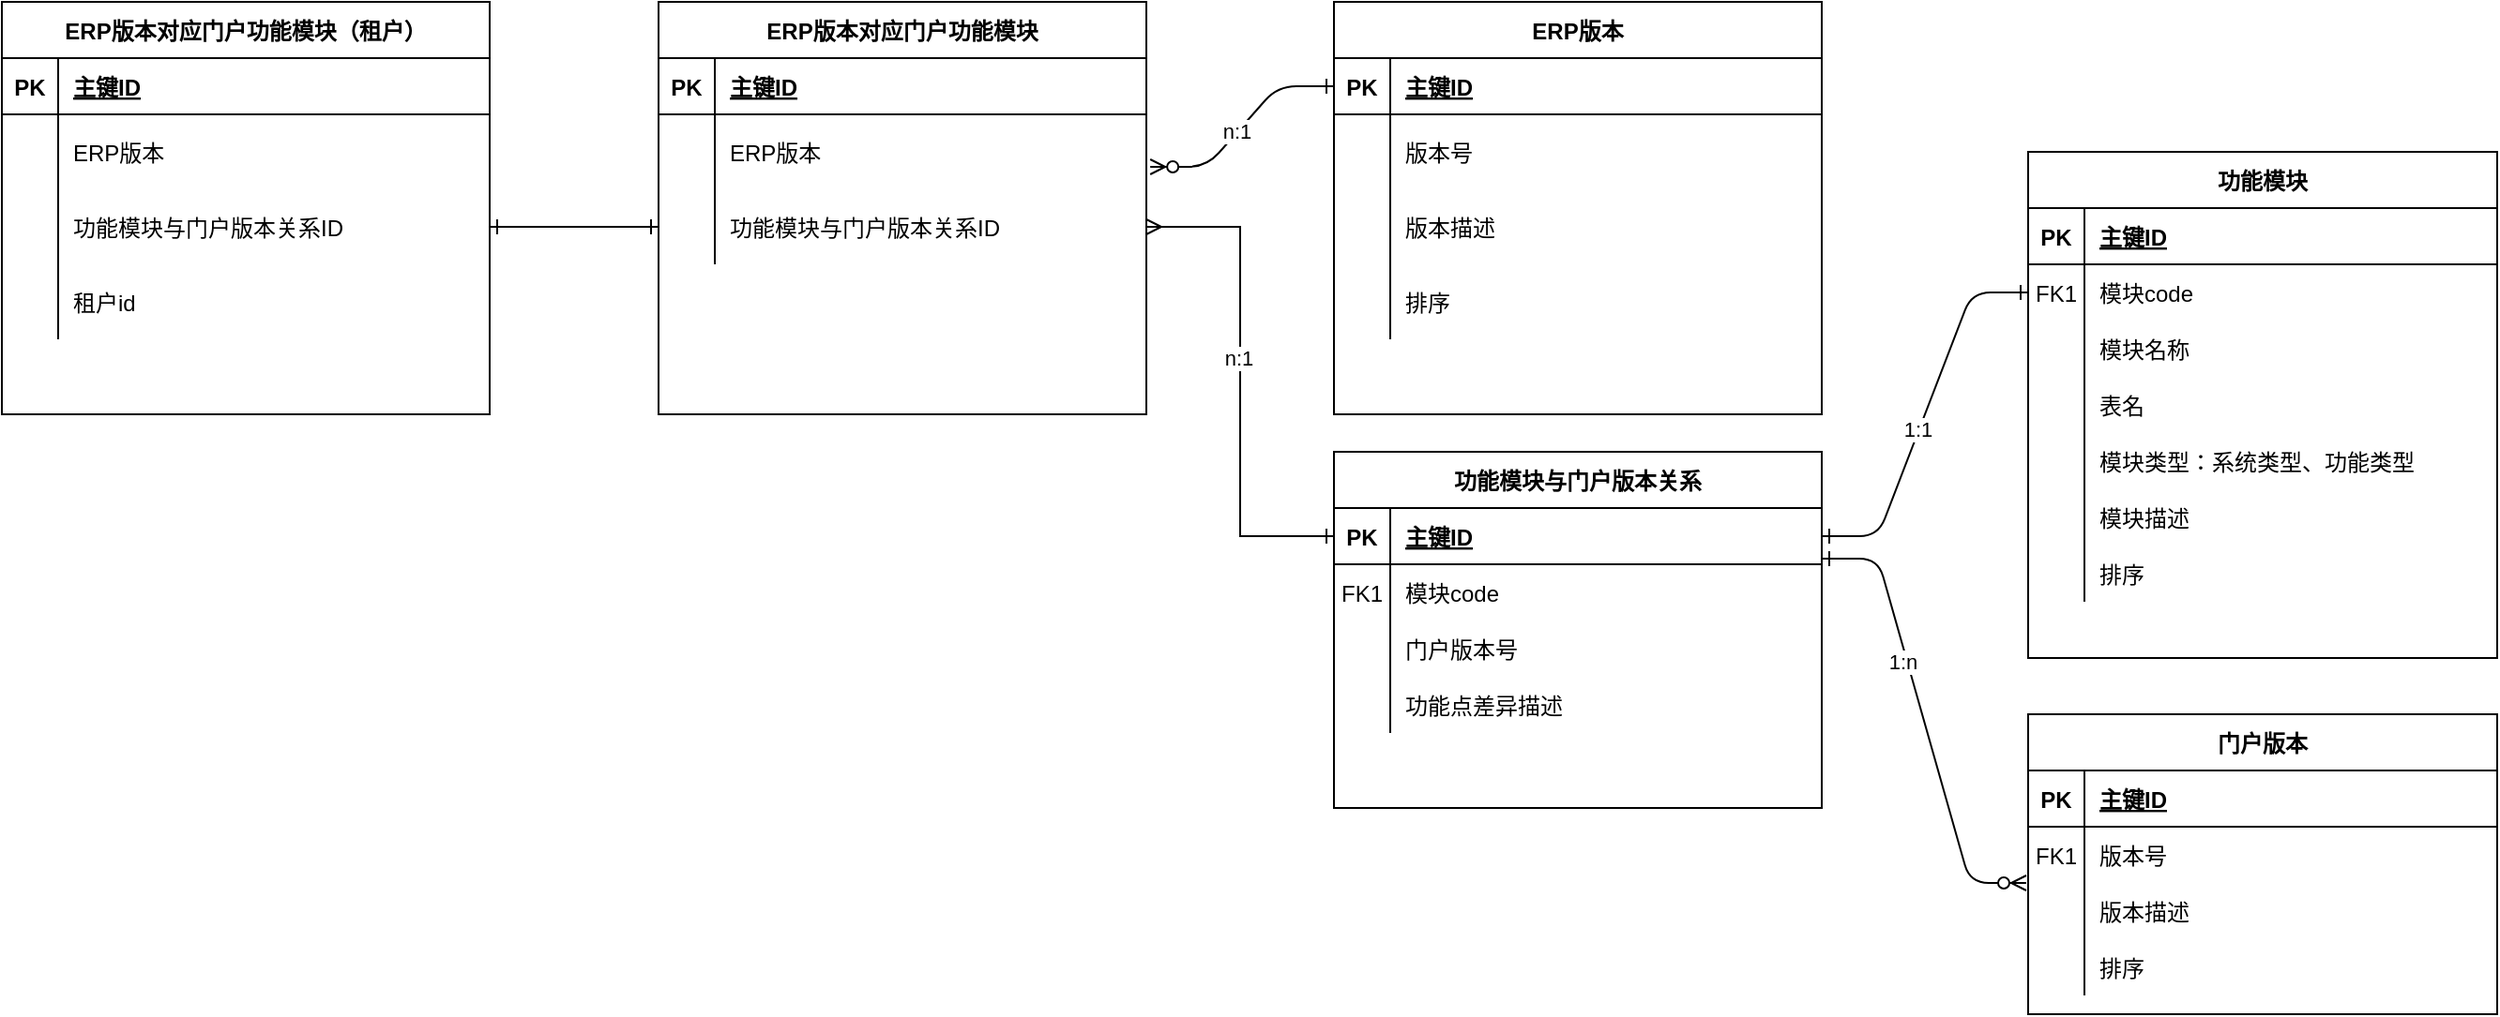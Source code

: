 <mxfile version="14.8.0" type="github">
  <diagram id="R2lEEEUBdFMjLlhIrx00" name="Page-1">
    <mxGraphModel dx="2272" dy="714" grid="1" gridSize="10" guides="1" tooltips="1" connect="1" arrows="1" fold="1" page="1" pageScale="1" pageWidth="850" pageHeight="1100" math="0" shadow="0" extFonts="Permanent Marker^https://fonts.googleapis.com/css?family=Permanent+Marker">
      <root>
        <mxCell id="0" />
        <mxCell id="1" parent="0" />
        <mxCell id="C-vyLk0tnHw3VtMMgP7b-1" value="" style="edgeStyle=entityRelationEdgeStyle;endArrow=ERzeroToMany;startArrow=ERone;endFill=1;startFill=0;entryX=1.008;entryY=0.7;entryDx=0;entryDy=0;entryPerimeter=0;" parent="1" source="C-vyLk0tnHw3VtMMgP7b-24" target="NYmwOqSYR06NfvhQdzBS-30" edge="1">
          <mxGeometry width="100" height="100" relative="1" as="geometry">
            <mxPoint x="340" y="720" as="sourcePoint" />
            <mxPoint x="500" y="330" as="targetPoint" />
          </mxGeometry>
        </mxCell>
        <mxCell id="NYmwOqSYR06NfvhQdzBS-59" value="n:1" style="edgeLabel;html=1;align=center;verticalAlign=middle;resizable=0;points=[];" vertex="1" connectable="0" parent="C-vyLk0tnHw3VtMMgP7b-1">
          <mxGeometry x="0.053" y="-1" relative="1" as="geometry">
            <mxPoint as="offset" />
          </mxGeometry>
        </mxCell>
        <mxCell id="C-vyLk0tnHw3VtMMgP7b-12" value="" style="edgeStyle=entityRelationEdgeStyle;endArrow=ERone;startArrow=ERone;endFill=0;startFill=0;" parent="1" source="C-vyLk0tnHw3VtMMgP7b-3" target="C-vyLk0tnHw3VtMMgP7b-17" edge="1">
          <mxGeometry width="100" height="100" relative="1" as="geometry">
            <mxPoint x="400" y="180" as="sourcePoint" />
            <mxPoint x="460" y="205" as="targetPoint" />
          </mxGeometry>
        </mxCell>
        <mxCell id="NYmwOqSYR06NfvhQdzBS-25" value="1:1" style="edgeLabel;html=1;align=center;verticalAlign=middle;resizable=0;points=[];" vertex="1" connectable="0" parent="C-vyLk0tnHw3VtMMgP7b-12">
          <mxGeometry x="-0.089" y="1" relative="1" as="geometry">
            <mxPoint as="offset" />
          </mxGeometry>
        </mxCell>
        <mxCell id="C-vyLk0tnHw3VtMMgP7b-2" value="功能模块与门户版本关系" style="shape=table;startSize=30;container=1;collapsible=1;childLayout=tableLayout;fixedRows=1;rowLines=0;fontStyle=1;align=center;resizeLast=1;" parent="1" vertex="1">
          <mxGeometry x="670" y="330" width="260" height="190" as="geometry" />
        </mxCell>
        <mxCell id="C-vyLk0tnHw3VtMMgP7b-3" value="" style="shape=partialRectangle;collapsible=0;dropTarget=0;pointerEvents=0;fillColor=none;points=[[0,0.5],[1,0.5]];portConstraint=eastwest;top=0;left=0;right=0;bottom=1;" parent="C-vyLk0tnHw3VtMMgP7b-2" vertex="1">
          <mxGeometry y="30" width="260" height="30" as="geometry" />
        </mxCell>
        <mxCell id="C-vyLk0tnHw3VtMMgP7b-4" value="PK" style="shape=partialRectangle;overflow=hidden;connectable=0;fillColor=none;top=0;left=0;bottom=0;right=0;fontStyle=1;" parent="C-vyLk0tnHw3VtMMgP7b-3" vertex="1">
          <mxGeometry width="30" height="30" as="geometry" />
        </mxCell>
        <mxCell id="C-vyLk0tnHw3VtMMgP7b-5" value="主键ID" style="shape=partialRectangle;overflow=hidden;connectable=0;fillColor=none;top=0;left=0;bottom=0;right=0;align=left;spacingLeft=6;fontStyle=5;" parent="C-vyLk0tnHw3VtMMgP7b-3" vertex="1">
          <mxGeometry x="30" width="230" height="30" as="geometry" />
        </mxCell>
        <mxCell id="C-vyLk0tnHw3VtMMgP7b-6" value="" style="shape=partialRectangle;collapsible=0;dropTarget=0;pointerEvents=0;fillColor=none;points=[[0,0.5],[1,0.5]];portConstraint=eastwest;top=0;left=0;right=0;bottom=0;" parent="C-vyLk0tnHw3VtMMgP7b-2" vertex="1">
          <mxGeometry y="60" width="260" height="30" as="geometry" />
        </mxCell>
        <mxCell id="C-vyLk0tnHw3VtMMgP7b-7" value="FK1" style="shape=partialRectangle;overflow=hidden;connectable=0;fillColor=none;top=0;left=0;bottom=0;right=0;" parent="C-vyLk0tnHw3VtMMgP7b-6" vertex="1">
          <mxGeometry width="30" height="30" as="geometry" />
        </mxCell>
        <mxCell id="C-vyLk0tnHw3VtMMgP7b-8" value="模块code" style="shape=partialRectangle;overflow=hidden;connectable=0;fillColor=none;top=0;left=0;bottom=0;right=0;align=left;spacingLeft=6;" parent="C-vyLk0tnHw3VtMMgP7b-6" vertex="1">
          <mxGeometry x="30" width="230" height="30" as="geometry" />
        </mxCell>
        <mxCell id="C-vyLk0tnHw3VtMMgP7b-9" value="" style="shape=partialRectangle;collapsible=0;dropTarget=0;pointerEvents=0;fillColor=none;points=[[0,0.5],[1,0.5]];portConstraint=eastwest;top=0;left=0;right=0;bottom=0;" parent="C-vyLk0tnHw3VtMMgP7b-2" vertex="1">
          <mxGeometry y="90" width="260" height="30" as="geometry" />
        </mxCell>
        <mxCell id="C-vyLk0tnHw3VtMMgP7b-10" value="" style="shape=partialRectangle;overflow=hidden;connectable=0;fillColor=none;top=0;left=0;bottom=0;right=0;" parent="C-vyLk0tnHw3VtMMgP7b-9" vertex="1">
          <mxGeometry width="30" height="30" as="geometry" />
        </mxCell>
        <mxCell id="C-vyLk0tnHw3VtMMgP7b-11" value="门户版本号" style="shape=partialRectangle;overflow=hidden;connectable=0;fillColor=none;top=0;left=0;bottom=0;right=0;align=left;spacingLeft=6;" parent="C-vyLk0tnHw3VtMMgP7b-9" vertex="1">
          <mxGeometry x="30" width="230" height="30" as="geometry" />
        </mxCell>
        <mxCell id="NYmwOqSYR06NfvhQdzBS-78" value="" style="shape=partialRectangle;collapsible=0;dropTarget=0;pointerEvents=0;fillColor=none;points=[[0,0.5],[1,0.5]];portConstraint=eastwest;top=0;left=0;right=0;bottom=0;" vertex="1" parent="C-vyLk0tnHw3VtMMgP7b-2">
          <mxGeometry y="120" width="260" height="30" as="geometry" />
        </mxCell>
        <mxCell id="NYmwOqSYR06NfvhQdzBS-79" value="" style="shape=partialRectangle;overflow=hidden;connectable=0;fillColor=none;top=0;left=0;bottom=0;right=0;" vertex="1" parent="NYmwOqSYR06NfvhQdzBS-78">
          <mxGeometry width="30" height="30" as="geometry" />
        </mxCell>
        <mxCell id="NYmwOqSYR06NfvhQdzBS-80" value="功能点差异描述" style="shape=partialRectangle;overflow=hidden;connectable=0;fillColor=none;top=0;left=0;bottom=0;right=0;align=left;spacingLeft=6;" vertex="1" parent="NYmwOqSYR06NfvhQdzBS-78">
          <mxGeometry x="30" width="230" height="30" as="geometry" />
        </mxCell>
        <mxCell id="C-vyLk0tnHw3VtMMgP7b-13" value="功能模块" style="shape=table;startSize=30;container=1;collapsible=1;childLayout=tableLayout;fixedRows=1;rowLines=0;fontStyle=1;align=center;resizeLast=1;" parent="1" vertex="1">
          <mxGeometry x="1040" y="170" width="250" height="270" as="geometry" />
        </mxCell>
        <mxCell id="C-vyLk0tnHw3VtMMgP7b-14" value="" style="shape=partialRectangle;collapsible=0;dropTarget=0;pointerEvents=0;fillColor=none;points=[[0,0.5],[1,0.5]];portConstraint=eastwest;top=0;left=0;right=0;bottom=1;" parent="C-vyLk0tnHw3VtMMgP7b-13" vertex="1">
          <mxGeometry y="30" width="250" height="30" as="geometry" />
        </mxCell>
        <mxCell id="C-vyLk0tnHw3VtMMgP7b-15" value="PK" style="shape=partialRectangle;overflow=hidden;connectable=0;fillColor=none;top=0;left=0;bottom=0;right=0;fontStyle=1;" parent="C-vyLk0tnHw3VtMMgP7b-14" vertex="1">
          <mxGeometry width="30" height="30" as="geometry" />
        </mxCell>
        <mxCell id="C-vyLk0tnHw3VtMMgP7b-16" value="主键ID" style="shape=partialRectangle;overflow=hidden;connectable=0;fillColor=none;top=0;left=0;bottom=0;right=0;align=left;spacingLeft=6;fontStyle=5;" parent="C-vyLk0tnHw3VtMMgP7b-14" vertex="1">
          <mxGeometry x="30" width="220" height="30" as="geometry" />
        </mxCell>
        <mxCell id="C-vyLk0tnHw3VtMMgP7b-17" value="" style="shape=partialRectangle;collapsible=0;dropTarget=0;pointerEvents=0;fillColor=none;points=[[0,0.5],[1,0.5]];portConstraint=eastwest;top=0;left=0;right=0;bottom=0;" parent="C-vyLk0tnHw3VtMMgP7b-13" vertex="1">
          <mxGeometry y="60" width="250" height="30" as="geometry" />
        </mxCell>
        <mxCell id="C-vyLk0tnHw3VtMMgP7b-18" value="FK1" style="shape=partialRectangle;overflow=hidden;connectable=0;fillColor=none;top=0;left=0;bottom=0;right=0;" parent="C-vyLk0tnHw3VtMMgP7b-17" vertex="1">
          <mxGeometry width="30" height="30" as="geometry" />
        </mxCell>
        <mxCell id="C-vyLk0tnHw3VtMMgP7b-19" value="模块code" style="shape=partialRectangle;overflow=hidden;connectable=0;fillColor=none;top=0;left=0;bottom=0;right=0;align=left;spacingLeft=6;" parent="C-vyLk0tnHw3VtMMgP7b-17" vertex="1">
          <mxGeometry x="30" width="220" height="30" as="geometry" />
        </mxCell>
        <mxCell id="C-vyLk0tnHw3VtMMgP7b-20" value="" style="shape=partialRectangle;collapsible=0;dropTarget=0;pointerEvents=0;fillColor=none;points=[[0,0.5],[1,0.5]];portConstraint=eastwest;top=0;left=0;right=0;bottom=0;" parent="C-vyLk0tnHw3VtMMgP7b-13" vertex="1">
          <mxGeometry y="90" width="250" height="30" as="geometry" />
        </mxCell>
        <mxCell id="C-vyLk0tnHw3VtMMgP7b-21" value="" style="shape=partialRectangle;overflow=hidden;connectable=0;fillColor=none;top=0;left=0;bottom=0;right=0;" parent="C-vyLk0tnHw3VtMMgP7b-20" vertex="1">
          <mxGeometry width="30" height="30" as="geometry" />
        </mxCell>
        <mxCell id="C-vyLk0tnHw3VtMMgP7b-22" value="模块名称" style="shape=partialRectangle;overflow=hidden;connectable=0;fillColor=none;top=0;left=0;bottom=0;right=0;align=left;spacingLeft=6;" parent="C-vyLk0tnHw3VtMMgP7b-20" vertex="1">
          <mxGeometry x="30" width="220" height="30" as="geometry" />
        </mxCell>
        <mxCell id="NYmwOqSYR06NfvhQdzBS-75" value="" style="shape=partialRectangle;collapsible=0;dropTarget=0;pointerEvents=0;fillColor=none;points=[[0,0.5],[1,0.5]];portConstraint=eastwest;top=0;left=0;right=0;bottom=0;" vertex="1" parent="C-vyLk0tnHw3VtMMgP7b-13">
          <mxGeometry y="120" width="250" height="30" as="geometry" />
        </mxCell>
        <mxCell id="NYmwOqSYR06NfvhQdzBS-76" value="" style="shape=partialRectangle;overflow=hidden;connectable=0;fillColor=none;top=0;left=0;bottom=0;right=0;" vertex="1" parent="NYmwOqSYR06NfvhQdzBS-75">
          <mxGeometry width="30" height="30" as="geometry" />
        </mxCell>
        <mxCell id="NYmwOqSYR06NfvhQdzBS-77" value="表名" style="shape=partialRectangle;overflow=hidden;connectable=0;fillColor=none;top=0;left=0;bottom=0;right=0;align=left;spacingLeft=6;" vertex="1" parent="NYmwOqSYR06NfvhQdzBS-75">
          <mxGeometry x="30" width="220" height="30" as="geometry" />
        </mxCell>
        <mxCell id="NYmwOqSYR06NfvhQdzBS-4" value="" style="shape=partialRectangle;collapsible=0;dropTarget=0;pointerEvents=0;fillColor=none;points=[[0,0.5],[1,0.5]];portConstraint=eastwest;top=0;left=0;right=0;bottom=0;" vertex="1" parent="C-vyLk0tnHw3VtMMgP7b-13">
          <mxGeometry y="150" width="250" height="30" as="geometry" />
        </mxCell>
        <mxCell id="NYmwOqSYR06NfvhQdzBS-5" value="" style="shape=partialRectangle;overflow=hidden;connectable=0;fillColor=none;top=0;left=0;bottom=0;right=0;" vertex="1" parent="NYmwOqSYR06NfvhQdzBS-4">
          <mxGeometry width="30" height="30" as="geometry" />
        </mxCell>
        <mxCell id="NYmwOqSYR06NfvhQdzBS-6" value="模块类型：系统类型、功能类型" style="shape=partialRectangle;overflow=hidden;connectable=0;fillColor=none;top=0;left=0;bottom=0;right=0;align=left;spacingLeft=6;" vertex="1" parent="NYmwOqSYR06NfvhQdzBS-4">
          <mxGeometry x="30" width="220" height="30" as="geometry" />
        </mxCell>
        <mxCell id="NYmwOqSYR06NfvhQdzBS-41" value="" style="shape=partialRectangle;collapsible=0;dropTarget=0;pointerEvents=0;fillColor=none;points=[[0,0.5],[1,0.5]];portConstraint=eastwest;top=0;left=0;right=0;bottom=0;" vertex="1" parent="C-vyLk0tnHw3VtMMgP7b-13">
          <mxGeometry y="180" width="250" height="30" as="geometry" />
        </mxCell>
        <mxCell id="NYmwOqSYR06NfvhQdzBS-42" value="" style="shape=partialRectangle;overflow=hidden;connectable=0;fillColor=none;top=0;left=0;bottom=0;right=0;" vertex="1" parent="NYmwOqSYR06NfvhQdzBS-41">
          <mxGeometry width="30" height="30" as="geometry" />
        </mxCell>
        <mxCell id="NYmwOqSYR06NfvhQdzBS-43" value="模块描述" style="shape=partialRectangle;overflow=hidden;connectable=0;fillColor=none;top=0;left=0;bottom=0;right=0;align=left;spacingLeft=6;" vertex="1" parent="NYmwOqSYR06NfvhQdzBS-41">
          <mxGeometry x="30" width="220" height="30" as="geometry" />
        </mxCell>
        <mxCell id="NYmwOqSYR06NfvhQdzBS-81" value="" style="shape=partialRectangle;collapsible=0;dropTarget=0;pointerEvents=0;fillColor=none;points=[[0,0.5],[1,0.5]];portConstraint=eastwest;top=0;left=0;right=0;bottom=0;" vertex="1" parent="C-vyLk0tnHw3VtMMgP7b-13">
          <mxGeometry y="210" width="250" height="30" as="geometry" />
        </mxCell>
        <mxCell id="NYmwOqSYR06NfvhQdzBS-82" value="" style="shape=partialRectangle;overflow=hidden;connectable=0;fillColor=none;top=0;left=0;bottom=0;right=0;" vertex="1" parent="NYmwOqSYR06NfvhQdzBS-81">
          <mxGeometry width="30" height="30" as="geometry" />
        </mxCell>
        <mxCell id="NYmwOqSYR06NfvhQdzBS-83" value="排序" style="shape=partialRectangle;overflow=hidden;connectable=0;fillColor=none;top=0;left=0;bottom=0;right=0;align=left;spacingLeft=6;" vertex="1" parent="NYmwOqSYR06NfvhQdzBS-81">
          <mxGeometry x="30" width="220" height="30" as="geometry" />
        </mxCell>
        <mxCell id="C-vyLk0tnHw3VtMMgP7b-23" value="ERP版本" style="shape=table;startSize=30;container=1;collapsible=1;childLayout=tableLayout;fixedRows=1;rowLines=0;fontStyle=1;align=center;resizeLast=1;" parent="1" vertex="1">
          <mxGeometry x="670" y="90" width="260" height="220" as="geometry" />
        </mxCell>
        <mxCell id="C-vyLk0tnHw3VtMMgP7b-24" value="" style="shape=partialRectangle;collapsible=0;dropTarget=0;pointerEvents=0;fillColor=none;points=[[0,0.5],[1,0.5]];portConstraint=eastwest;top=0;left=0;right=0;bottom=1;" parent="C-vyLk0tnHw3VtMMgP7b-23" vertex="1">
          <mxGeometry y="30" width="260" height="30" as="geometry" />
        </mxCell>
        <mxCell id="C-vyLk0tnHw3VtMMgP7b-25" value="PK" style="shape=partialRectangle;overflow=hidden;connectable=0;fillColor=none;top=0;left=0;bottom=0;right=0;fontStyle=1;" parent="C-vyLk0tnHw3VtMMgP7b-24" vertex="1">
          <mxGeometry width="30" height="30" as="geometry" />
        </mxCell>
        <mxCell id="C-vyLk0tnHw3VtMMgP7b-26" value="主键ID" style="shape=partialRectangle;overflow=hidden;connectable=0;fillColor=none;top=0;left=0;bottom=0;right=0;align=left;spacingLeft=6;fontStyle=5;" parent="C-vyLk0tnHw3VtMMgP7b-24" vertex="1">
          <mxGeometry x="30" width="230" height="30" as="geometry" />
        </mxCell>
        <mxCell id="C-vyLk0tnHw3VtMMgP7b-27" value="" style="shape=partialRectangle;collapsible=0;dropTarget=0;pointerEvents=0;fillColor=none;points=[[0,0.5],[1,0.5]];portConstraint=eastwest;top=0;left=0;right=0;bottom=0;" parent="C-vyLk0tnHw3VtMMgP7b-23" vertex="1">
          <mxGeometry y="60" width="260" height="40" as="geometry" />
        </mxCell>
        <mxCell id="C-vyLk0tnHw3VtMMgP7b-28" value="" style="shape=partialRectangle;overflow=hidden;connectable=0;fillColor=none;top=0;left=0;bottom=0;right=0;" parent="C-vyLk0tnHw3VtMMgP7b-27" vertex="1">
          <mxGeometry width="30" height="40" as="geometry" />
        </mxCell>
        <mxCell id="C-vyLk0tnHw3VtMMgP7b-29" value="版本号" style="shape=partialRectangle;overflow=hidden;connectable=0;fillColor=none;top=0;left=0;bottom=0;right=0;align=left;spacingLeft=6;" parent="C-vyLk0tnHw3VtMMgP7b-27" vertex="1">
          <mxGeometry x="30" width="230" height="40" as="geometry" />
        </mxCell>
        <mxCell id="NYmwOqSYR06NfvhQdzBS-1" value="" style="shape=partialRectangle;collapsible=0;dropTarget=0;pointerEvents=0;fillColor=none;points=[[0,0.5],[1,0.5]];portConstraint=eastwest;top=0;left=0;right=0;bottom=0;" vertex="1" parent="C-vyLk0tnHw3VtMMgP7b-23">
          <mxGeometry y="100" width="260" height="40" as="geometry" />
        </mxCell>
        <mxCell id="NYmwOqSYR06NfvhQdzBS-2" value="" style="shape=partialRectangle;overflow=hidden;connectable=0;fillColor=none;top=0;left=0;bottom=0;right=0;" vertex="1" parent="NYmwOqSYR06NfvhQdzBS-1">
          <mxGeometry width="30" height="40" as="geometry" />
        </mxCell>
        <mxCell id="NYmwOqSYR06NfvhQdzBS-3" value="版本描述" style="shape=partialRectangle;overflow=hidden;connectable=0;fillColor=none;top=0;left=0;bottom=0;right=0;align=left;spacingLeft=6;" vertex="1" parent="NYmwOqSYR06NfvhQdzBS-1">
          <mxGeometry x="30" width="230" height="40" as="geometry" />
        </mxCell>
        <mxCell id="NYmwOqSYR06NfvhQdzBS-86" value="" style="shape=partialRectangle;collapsible=0;dropTarget=0;pointerEvents=0;fillColor=none;points=[[0,0.5],[1,0.5]];portConstraint=eastwest;top=0;left=0;right=0;bottom=0;" vertex="1" parent="C-vyLk0tnHw3VtMMgP7b-23">
          <mxGeometry y="140" width="260" height="40" as="geometry" />
        </mxCell>
        <mxCell id="NYmwOqSYR06NfvhQdzBS-87" value="" style="shape=partialRectangle;overflow=hidden;connectable=0;fillColor=none;top=0;left=0;bottom=0;right=0;" vertex="1" parent="NYmwOqSYR06NfvhQdzBS-86">
          <mxGeometry width="30" height="40" as="geometry" />
        </mxCell>
        <mxCell id="NYmwOqSYR06NfvhQdzBS-88" value="排序" style="shape=partialRectangle;overflow=hidden;connectable=0;fillColor=none;top=0;left=0;bottom=0;right=0;align=left;spacingLeft=6;" vertex="1" parent="NYmwOqSYR06NfvhQdzBS-86">
          <mxGeometry x="30" width="230" height="40" as="geometry" />
        </mxCell>
        <mxCell id="NYmwOqSYR06NfvhQdzBS-7" value="门户版本" style="shape=table;startSize=30;container=1;collapsible=1;childLayout=tableLayout;fixedRows=1;rowLines=0;fontStyle=1;align=center;resizeLast=1;" vertex="1" parent="1">
          <mxGeometry x="1040" y="470" width="250" height="160" as="geometry" />
        </mxCell>
        <mxCell id="NYmwOqSYR06NfvhQdzBS-8" value="" style="shape=partialRectangle;collapsible=0;dropTarget=0;pointerEvents=0;fillColor=none;points=[[0,0.5],[1,0.5]];portConstraint=eastwest;top=0;left=0;right=0;bottom=1;" vertex="1" parent="NYmwOqSYR06NfvhQdzBS-7">
          <mxGeometry y="30" width="250" height="30" as="geometry" />
        </mxCell>
        <mxCell id="NYmwOqSYR06NfvhQdzBS-9" value="PK" style="shape=partialRectangle;overflow=hidden;connectable=0;fillColor=none;top=0;left=0;bottom=0;right=0;fontStyle=1;" vertex="1" parent="NYmwOqSYR06NfvhQdzBS-8">
          <mxGeometry width="30" height="30" as="geometry" />
        </mxCell>
        <mxCell id="NYmwOqSYR06NfvhQdzBS-10" value="主键ID" style="shape=partialRectangle;overflow=hidden;connectable=0;fillColor=none;top=0;left=0;bottom=0;right=0;align=left;spacingLeft=6;fontStyle=5;" vertex="1" parent="NYmwOqSYR06NfvhQdzBS-8">
          <mxGeometry x="30" width="220" height="30" as="geometry" />
        </mxCell>
        <mxCell id="NYmwOqSYR06NfvhQdzBS-11" value="" style="shape=partialRectangle;collapsible=0;dropTarget=0;pointerEvents=0;fillColor=none;points=[[0,0.5],[1,0.5]];portConstraint=eastwest;top=0;left=0;right=0;bottom=0;" vertex="1" parent="NYmwOqSYR06NfvhQdzBS-7">
          <mxGeometry y="60" width="250" height="30" as="geometry" />
        </mxCell>
        <mxCell id="NYmwOqSYR06NfvhQdzBS-12" value="FK1" style="shape=partialRectangle;overflow=hidden;connectable=0;fillColor=none;top=0;left=0;bottom=0;right=0;" vertex="1" parent="NYmwOqSYR06NfvhQdzBS-11">
          <mxGeometry width="30" height="30" as="geometry" />
        </mxCell>
        <mxCell id="NYmwOqSYR06NfvhQdzBS-13" value="版本号" style="shape=partialRectangle;overflow=hidden;connectable=0;fillColor=none;top=0;left=0;bottom=0;right=0;align=left;spacingLeft=6;" vertex="1" parent="NYmwOqSYR06NfvhQdzBS-11">
          <mxGeometry x="30" width="220" height="30" as="geometry" />
        </mxCell>
        <mxCell id="NYmwOqSYR06NfvhQdzBS-14" value="" style="shape=partialRectangle;collapsible=0;dropTarget=0;pointerEvents=0;fillColor=none;points=[[0,0.5],[1,0.5]];portConstraint=eastwest;top=0;left=0;right=0;bottom=0;" vertex="1" parent="NYmwOqSYR06NfvhQdzBS-7">
          <mxGeometry y="90" width="250" height="30" as="geometry" />
        </mxCell>
        <mxCell id="NYmwOqSYR06NfvhQdzBS-15" value="" style="shape=partialRectangle;overflow=hidden;connectable=0;fillColor=none;top=0;left=0;bottom=0;right=0;" vertex="1" parent="NYmwOqSYR06NfvhQdzBS-14">
          <mxGeometry width="30" height="30" as="geometry" />
        </mxCell>
        <mxCell id="NYmwOqSYR06NfvhQdzBS-16" value="版本描述" style="shape=partialRectangle;overflow=hidden;connectable=0;fillColor=none;top=0;left=0;bottom=0;right=0;align=left;spacingLeft=6;" vertex="1" parent="NYmwOqSYR06NfvhQdzBS-14">
          <mxGeometry x="30" width="220" height="30" as="geometry" />
        </mxCell>
        <mxCell id="NYmwOqSYR06NfvhQdzBS-17" value="" style="shape=partialRectangle;collapsible=0;dropTarget=0;pointerEvents=0;fillColor=none;points=[[0,0.5],[1,0.5]];portConstraint=eastwest;top=0;left=0;right=0;bottom=0;" vertex="1" parent="NYmwOqSYR06NfvhQdzBS-7">
          <mxGeometry y="120" width="250" height="30" as="geometry" />
        </mxCell>
        <mxCell id="NYmwOqSYR06NfvhQdzBS-18" value="" style="shape=partialRectangle;overflow=hidden;connectable=0;fillColor=none;top=0;left=0;bottom=0;right=0;" vertex="1" parent="NYmwOqSYR06NfvhQdzBS-17">
          <mxGeometry width="30" height="30" as="geometry" />
        </mxCell>
        <mxCell id="NYmwOqSYR06NfvhQdzBS-19" value="排序" style="shape=partialRectangle;overflow=hidden;connectable=0;fillColor=none;top=0;left=0;bottom=0;right=0;align=left;spacingLeft=6;" vertex="1" parent="NYmwOqSYR06NfvhQdzBS-17">
          <mxGeometry x="30" width="220" height="30" as="geometry" />
        </mxCell>
        <mxCell id="NYmwOqSYR06NfvhQdzBS-23" value="" style="edgeStyle=entityRelationEdgeStyle;endArrow=ERzeroToMany;startArrow=ERone;endFill=1;startFill=0;entryX=-0.004;entryY=1;entryDx=0;entryDy=0;entryPerimeter=0;exitX=1;exitY=0.9;exitDx=0;exitDy=0;exitPerimeter=0;" edge="1" parent="1" source="C-vyLk0tnHw3VtMMgP7b-3" target="NYmwOqSYR06NfvhQdzBS-11">
          <mxGeometry width="100" height="100" relative="1" as="geometry">
            <mxPoint x="680" y="160" as="sourcePoint" />
            <mxPoint x="815" y="190" as="targetPoint" />
          </mxGeometry>
        </mxCell>
        <mxCell id="NYmwOqSYR06NfvhQdzBS-24" value="1:n" style="edgeLabel;html=1;align=center;verticalAlign=middle;resizable=0;points=[];" vertex="1" connectable="0" parent="NYmwOqSYR06NfvhQdzBS-23">
          <mxGeometry x="-0.28" y="-3" relative="1" as="geometry">
            <mxPoint as="offset" />
          </mxGeometry>
        </mxCell>
        <mxCell id="NYmwOqSYR06NfvhQdzBS-26" value="ERP版本对应门户功能模块" style="shape=table;startSize=30;container=1;collapsible=1;childLayout=tableLayout;fixedRows=1;rowLines=0;fontStyle=1;align=center;resizeLast=1;" vertex="1" parent="1">
          <mxGeometry x="310" y="90" width="260" height="220" as="geometry" />
        </mxCell>
        <mxCell id="NYmwOqSYR06NfvhQdzBS-27" value="" style="shape=partialRectangle;collapsible=0;dropTarget=0;pointerEvents=0;fillColor=none;points=[[0,0.5],[1,0.5]];portConstraint=eastwest;top=0;left=0;right=0;bottom=1;" vertex="1" parent="NYmwOqSYR06NfvhQdzBS-26">
          <mxGeometry y="30" width="260" height="30" as="geometry" />
        </mxCell>
        <mxCell id="NYmwOqSYR06NfvhQdzBS-28" value="PK" style="shape=partialRectangle;overflow=hidden;connectable=0;fillColor=none;top=0;left=0;bottom=0;right=0;fontStyle=1;" vertex="1" parent="NYmwOqSYR06NfvhQdzBS-27">
          <mxGeometry width="30" height="30" as="geometry" />
        </mxCell>
        <mxCell id="NYmwOqSYR06NfvhQdzBS-29" value="主键ID" style="shape=partialRectangle;overflow=hidden;connectable=0;fillColor=none;top=0;left=0;bottom=0;right=0;align=left;spacingLeft=6;fontStyle=5;" vertex="1" parent="NYmwOqSYR06NfvhQdzBS-27">
          <mxGeometry x="30" width="230" height="30" as="geometry" />
        </mxCell>
        <mxCell id="NYmwOqSYR06NfvhQdzBS-30" value="" style="shape=partialRectangle;collapsible=0;dropTarget=0;pointerEvents=0;fillColor=none;points=[[0,0.5],[1,0.5]];portConstraint=eastwest;top=0;left=0;right=0;bottom=0;" vertex="1" parent="NYmwOqSYR06NfvhQdzBS-26">
          <mxGeometry y="60" width="260" height="40" as="geometry" />
        </mxCell>
        <mxCell id="NYmwOqSYR06NfvhQdzBS-31" value="" style="shape=partialRectangle;overflow=hidden;connectable=0;fillColor=none;top=0;left=0;bottom=0;right=0;" vertex="1" parent="NYmwOqSYR06NfvhQdzBS-30">
          <mxGeometry width="30" height="40" as="geometry" />
        </mxCell>
        <mxCell id="NYmwOqSYR06NfvhQdzBS-32" value="ERP版本" style="shape=partialRectangle;overflow=hidden;connectable=0;fillColor=none;top=0;left=0;bottom=0;right=0;align=left;spacingLeft=6;" vertex="1" parent="NYmwOqSYR06NfvhQdzBS-30">
          <mxGeometry x="30" width="230" height="40" as="geometry" />
        </mxCell>
        <mxCell id="NYmwOqSYR06NfvhQdzBS-33" value="" style="shape=partialRectangle;collapsible=0;dropTarget=0;pointerEvents=0;fillColor=none;points=[[0,0.5],[1,0.5]];portConstraint=eastwest;top=0;left=0;right=0;bottom=0;" vertex="1" parent="NYmwOqSYR06NfvhQdzBS-26">
          <mxGeometry y="100" width="260" height="40" as="geometry" />
        </mxCell>
        <mxCell id="NYmwOqSYR06NfvhQdzBS-34" value="" style="shape=partialRectangle;overflow=hidden;connectable=0;fillColor=none;top=0;left=0;bottom=0;right=0;" vertex="1" parent="NYmwOqSYR06NfvhQdzBS-33">
          <mxGeometry width="30" height="40" as="geometry" />
        </mxCell>
        <mxCell id="NYmwOqSYR06NfvhQdzBS-35" value="功能模块与门户版本关系ID" style="shape=partialRectangle;overflow=hidden;connectable=0;fillColor=none;top=0;left=0;bottom=0;right=0;align=left;spacingLeft=6;" vertex="1" parent="NYmwOqSYR06NfvhQdzBS-33">
          <mxGeometry x="30" width="230" height="40" as="geometry" />
        </mxCell>
        <mxCell id="NYmwOqSYR06NfvhQdzBS-36" style="edgeStyle=orthogonalEdgeStyle;rounded=0;orthogonalLoop=1;jettySize=auto;html=1;exitX=0;exitY=0.5;exitDx=0;exitDy=0;entryX=1;entryY=0.5;entryDx=0;entryDy=0;endArrow=ERmany;endFill=0;startArrow=ERone;startFill=0;" edge="1" parent="1" source="C-vyLk0tnHw3VtMMgP7b-3" target="NYmwOqSYR06NfvhQdzBS-33">
          <mxGeometry relative="1" as="geometry" />
        </mxCell>
        <mxCell id="NYmwOqSYR06NfvhQdzBS-60" value="n:1" style="edgeLabel;html=1;align=center;verticalAlign=middle;resizable=0;points=[];" vertex="1" connectable="0" parent="NYmwOqSYR06NfvhQdzBS-36">
          <mxGeometry x="0.094" y="1" relative="1" as="geometry">
            <mxPoint as="offset" />
          </mxGeometry>
        </mxCell>
        <mxCell id="NYmwOqSYR06NfvhQdzBS-44" value="ERP版本对应门户功能模块（租户）" style="shape=table;startSize=30;container=1;collapsible=1;childLayout=tableLayout;fixedRows=1;rowLines=0;fontStyle=1;align=center;resizeLast=1;" vertex="1" parent="1">
          <mxGeometry x="-40" y="90" width="260" height="220" as="geometry" />
        </mxCell>
        <mxCell id="NYmwOqSYR06NfvhQdzBS-45" value="" style="shape=partialRectangle;collapsible=0;dropTarget=0;pointerEvents=0;fillColor=none;points=[[0,0.5],[1,0.5]];portConstraint=eastwest;top=0;left=0;right=0;bottom=1;" vertex="1" parent="NYmwOqSYR06NfvhQdzBS-44">
          <mxGeometry y="30" width="260" height="30" as="geometry" />
        </mxCell>
        <mxCell id="NYmwOqSYR06NfvhQdzBS-46" value="PK" style="shape=partialRectangle;overflow=hidden;connectable=0;fillColor=none;top=0;left=0;bottom=0;right=0;fontStyle=1;" vertex="1" parent="NYmwOqSYR06NfvhQdzBS-45">
          <mxGeometry width="30" height="30" as="geometry" />
        </mxCell>
        <mxCell id="NYmwOqSYR06NfvhQdzBS-47" value="主键ID" style="shape=partialRectangle;overflow=hidden;connectable=0;fillColor=none;top=0;left=0;bottom=0;right=0;align=left;spacingLeft=6;fontStyle=5;" vertex="1" parent="NYmwOqSYR06NfvhQdzBS-45">
          <mxGeometry x="30" width="230" height="30" as="geometry" />
        </mxCell>
        <mxCell id="NYmwOqSYR06NfvhQdzBS-48" value="" style="shape=partialRectangle;collapsible=0;dropTarget=0;pointerEvents=0;fillColor=none;points=[[0,0.5],[1,0.5]];portConstraint=eastwest;top=0;left=0;right=0;bottom=0;" vertex="1" parent="NYmwOqSYR06NfvhQdzBS-44">
          <mxGeometry y="60" width="260" height="40" as="geometry" />
        </mxCell>
        <mxCell id="NYmwOqSYR06NfvhQdzBS-49" value="" style="shape=partialRectangle;overflow=hidden;connectable=0;fillColor=none;top=0;left=0;bottom=0;right=0;" vertex="1" parent="NYmwOqSYR06NfvhQdzBS-48">
          <mxGeometry width="30" height="40" as="geometry" />
        </mxCell>
        <mxCell id="NYmwOqSYR06NfvhQdzBS-50" value="ERP版本" style="shape=partialRectangle;overflow=hidden;connectable=0;fillColor=none;top=0;left=0;bottom=0;right=0;align=left;spacingLeft=6;" vertex="1" parent="NYmwOqSYR06NfvhQdzBS-48">
          <mxGeometry x="30" width="230" height="40" as="geometry" />
        </mxCell>
        <mxCell id="NYmwOqSYR06NfvhQdzBS-51" value="" style="shape=partialRectangle;collapsible=0;dropTarget=0;pointerEvents=0;fillColor=none;points=[[0,0.5],[1,0.5]];portConstraint=eastwest;top=0;left=0;right=0;bottom=0;" vertex="1" parent="NYmwOqSYR06NfvhQdzBS-44">
          <mxGeometry y="100" width="260" height="40" as="geometry" />
        </mxCell>
        <mxCell id="NYmwOqSYR06NfvhQdzBS-52" value="" style="shape=partialRectangle;overflow=hidden;connectable=0;fillColor=none;top=0;left=0;bottom=0;right=0;" vertex="1" parent="NYmwOqSYR06NfvhQdzBS-51">
          <mxGeometry width="30" height="40" as="geometry" />
        </mxCell>
        <mxCell id="NYmwOqSYR06NfvhQdzBS-53" value="功能模块与门户版本关系ID" style="shape=partialRectangle;overflow=hidden;connectable=0;fillColor=none;top=0;left=0;bottom=0;right=0;align=left;spacingLeft=6;" vertex="1" parent="NYmwOqSYR06NfvhQdzBS-51">
          <mxGeometry x="30" width="230" height="40" as="geometry" />
        </mxCell>
        <mxCell id="NYmwOqSYR06NfvhQdzBS-54" value="" style="shape=partialRectangle;collapsible=0;dropTarget=0;pointerEvents=0;fillColor=none;points=[[0,0.5],[1,0.5]];portConstraint=eastwest;top=0;left=0;right=0;bottom=0;" vertex="1" parent="NYmwOqSYR06NfvhQdzBS-44">
          <mxGeometry y="140" width="260" height="40" as="geometry" />
        </mxCell>
        <mxCell id="NYmwOqSYR06NfvhQdzBS-55" value="" style="shape=partialRectangle;overflow=hidden;connectable=0;fillColor=none;top=0;left=0;bottom=0;right=0;" vertex="1" parent="NYmwOqSYR06NfvhQdzBS-54">
          <mxGeometry width="30" height="40" as="geometry" />
        </mxCell>
        <mxCell id="NYmwOqSYR06NfvhQdzBS-56" value="租户id" style="shape=partialRectangle;overflow=hidden;connectable=0;fillColor=none;top=0;left=0;bottom=0;right=0;align=left;spacingLeft=6;" vertex="1" parent="NYmwOqSYR06NfvhQdzBS-54">
          <mxGeometry x="30" width="230" height="40" as="geometry" />
        </mxCell>
        <mxCell id="NYmwOqSYR06NfvhQdzBS-61" style="edgeStyle=orthogonalEdgeStyle;rounded=0;orthogonalLoop=1;jettySize=auto;html=1;exitX=1;exitY=0.5;exitDx=0;exitDy=0;entryX=0;entryY=0.5;entryDx=0;entryDy=0;startArrow=ERone;startFill=0;endArrow=ERone;endFill=0;" edge="1" parent="1" source="NYmwOqSYR06NfvhQdzBS-51" target="NYmwOqSYR06NfvhQdzBS-33">
          <mxGeometry relative="1" as="geometry" />
        </mxCell>
      </root>
    </mxGraphModel>
  </diagram>
</mxfile>
